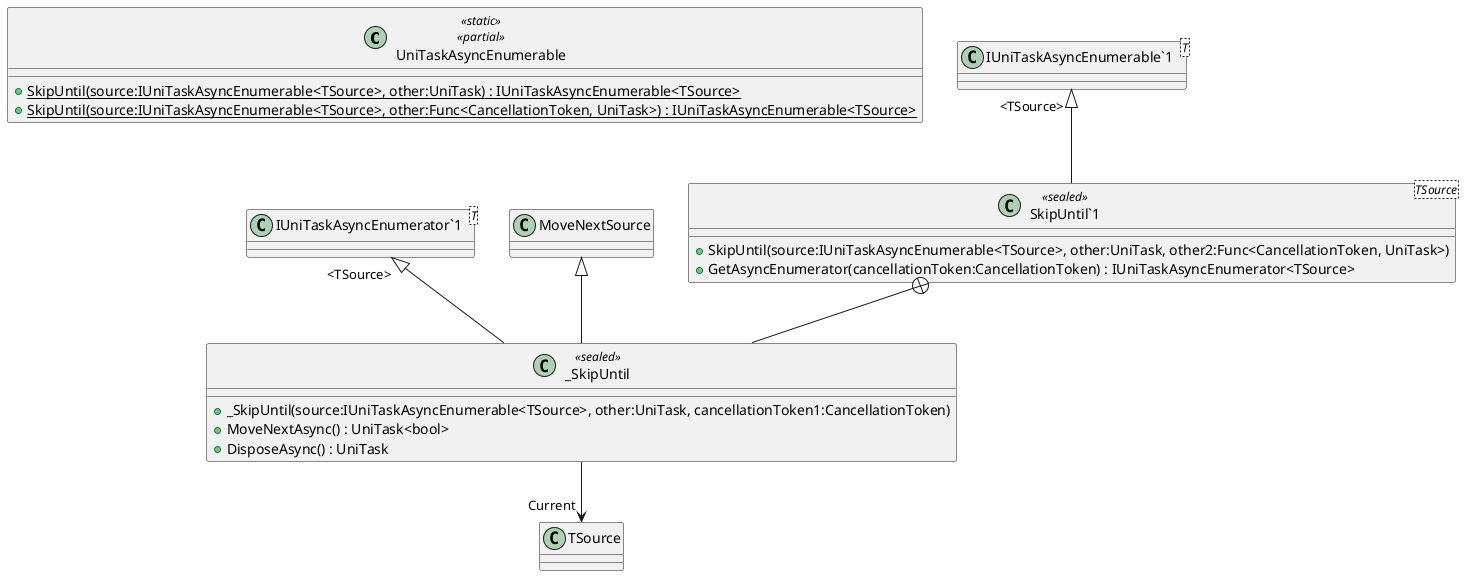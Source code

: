 @startuml
class UniTaskAsyncEnumerable <<static>> <<partial>> {
    + {static} SkipUntil(source:IUniTaskAsyncEnumerable<TSource>, other:UniTask) : IUniTaskAsyncEnumerable<TSource>
    + {static} SkipUntil(source:IUniTaskAsyncEnumerable<TSource>, other:Func<CancellationToken, UniTask>) : IUniTaskAsyncEnumerable<TSource>
}
class "SkipUntil`1"<TSource> <<sealed>> {
    + SkipUntil(source:IUniTaskAsyncEnumerable<TSource>, other:UniTask, other2:Func<CancellationToken, UniTask>)
    + GetAsyncEnumerator(cancellationToken:CancellationToken) : IUniTaskAsyncEnumerator<TSource>
}
class "IUniTaskAsyncEnumerable`1"<T> {
}
class _SkipUntil <<sealed>> {
    + _SkipUntil(source:IUniTaskAsyncEnumerable<TSource>, other:UniTask, cancellationToken1:CancellationToken)
    + MoveNextAsync() : UniTask<bool>
    + DisposeAsync() : UniTask
}
class "IUniTaskAsyncEnumerator`1"<T> {
}
"IUniTaskAsyncEnumerable`1" "<TSource>" <|-- "SkipUntil`1"
"SkipUntil`1" +-- _SkipUntil
MoveNextSource <|-- _SkipUntil
"IUniTaskAsyncEnumerator`1" "<TSource>" <|-- _SkipUntil
_SkipUntil --> "Current" TSource
@enduml
